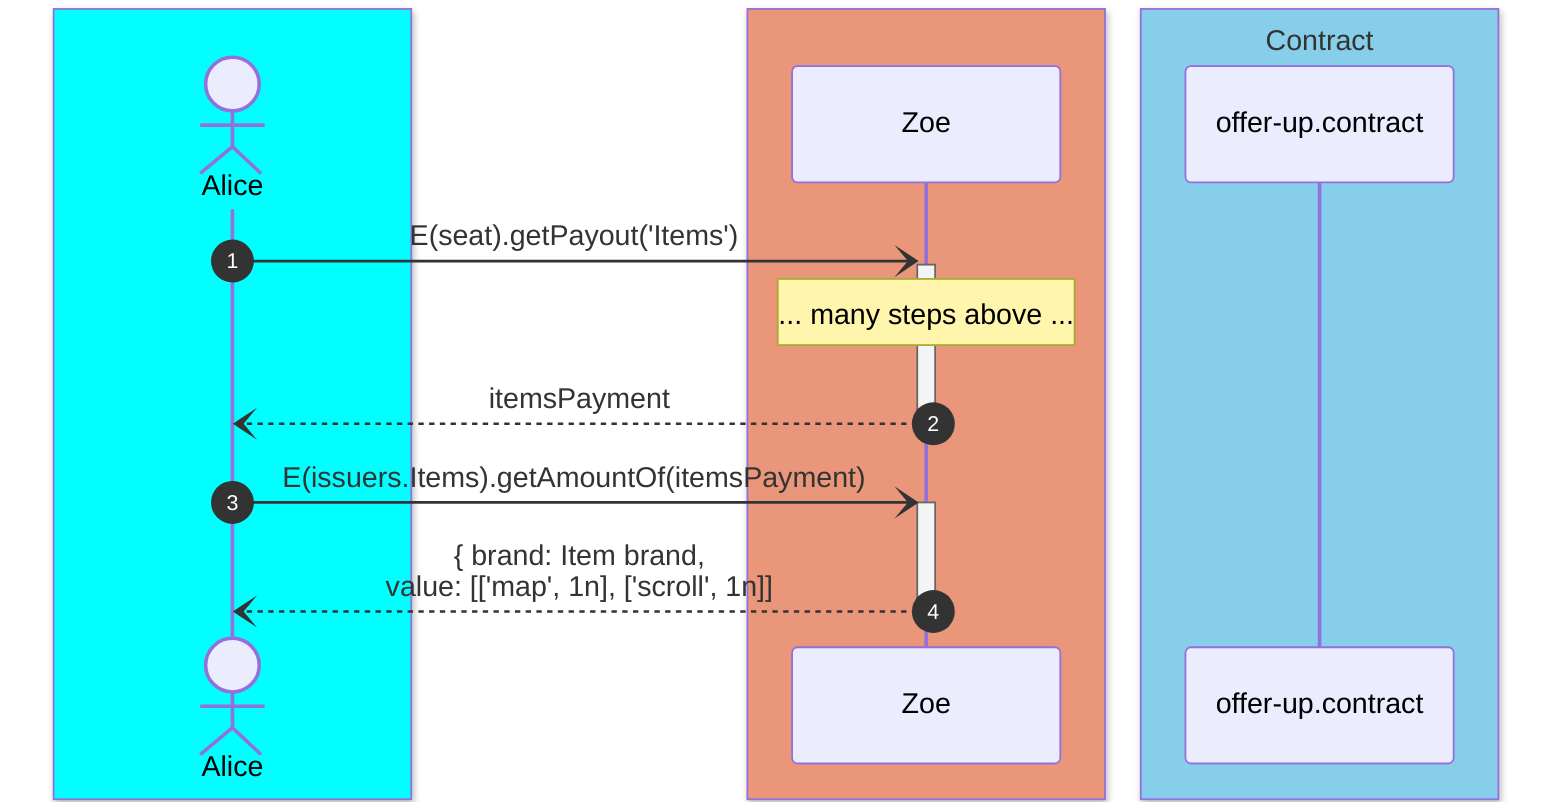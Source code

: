 sequenceDiagram
  autonumber

  box aqua
  actor A as Alice
  end

  box darksalmon
  participant Zoe
  end

  box skyblue Contract
  participant C as offer-up.contract
  end

    A-)+Zoe: E(seat).getPayout('Items')
    Note over Zoe: ... many steps above ...
    Zoe--)-A: itemsPayment
    A-)+Zoe: E(issuers.Items).getAmountOf(itemsPayment)
    Zoe--)-A: { brand: Item brand,<br> value: [['map', 1n], ['scroll', 1n]]